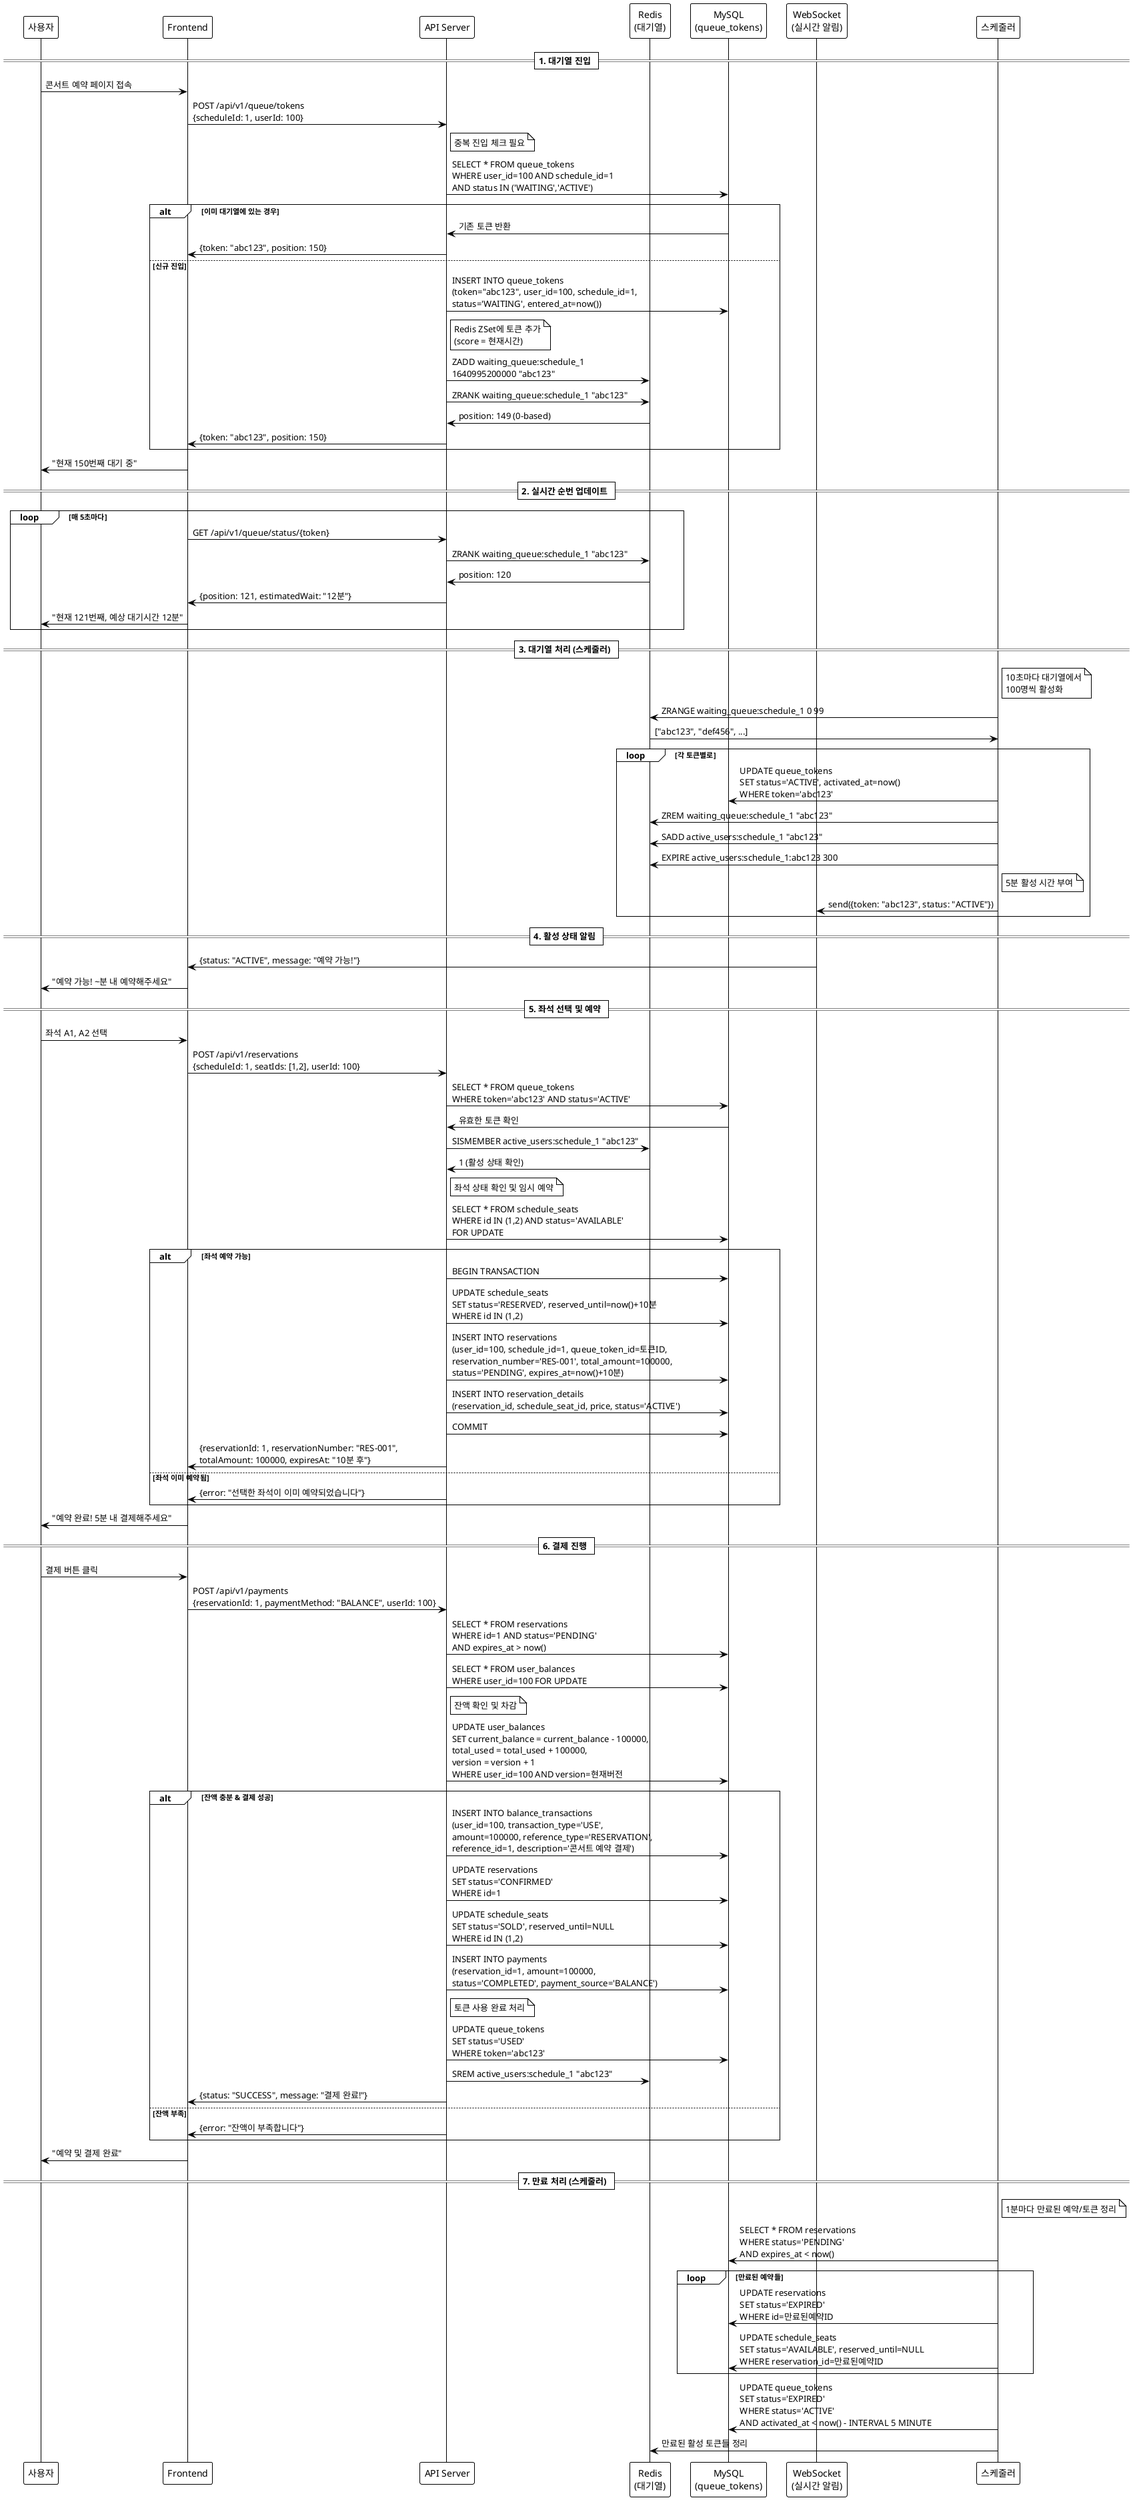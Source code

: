 @startuml 콘서트 대기열 시스템 플로우
!theme plain
participant "사용자" as User
participant "Frontend" as FE
participant "API Server" as API
participant "Redis\n(대기열)" as Redis
participant "MySQL\n(queue_tokens)" as DB
participant "WebSocket\n(실시간 알림)" as WS
participant "스케줄러" as Scheduler

== 1. 대기열 진입 ==
User -> FE: 콘서트 예약 페이지 접속
FE -> API: POST /api/v1/queue/tokens\n{scheduleId: 1, userId: 100}

note right of API: 중복 진입 체크 필요
API -> DB: SELECT * FROM queue_tokens\nWHERE user_id=100 AND schedule_id=1\nAND status IN ('WAITING','ACTIVE')

alt 이미 대기열에 있는 경우
    DB -> API: 기존 토큰 반환
    API -> FE: {token: "abc123", position: 150}
else 신규 진입
    API -> DB: INSERT INTO queue_tokens\n(token="abc123", user_id=100, schedule_id=1,\nstatus='WAITING', entered_at=now())
    
    note right of API: Redis ZSet에 토큰 추가\n(score = 현재시간)
    API -> Redis: ZADD waiting_queue:schedule_1\n1640995200000 "abc123"
    
    API -> Redis: ZRANK waiting_queue:schedule_1 "abc123"
    Redis -> API: position: 149 (0-based)
    
    API -> FE: {token: "abc123", position: 150}
end

FE -> User: "현재 150번째 대기 중"

== 2. 실시간 순번 업데이트 ==
loop 매 5초마다
    FE -> API: GET /api/v1/queue/status/{token}
    API -> Redis: ZRANK waiting_queue:schedule_1 "abc123"
    Redis -> API: position: 120
    API -> FE: {position: 121, estimatedWait: "12분"}
    FE -> User: "현재 121번째, 예상 대기시간 12분"
end

== 3. 대기열 처리 (스케줄러) ==
note right of Scheduler: 10초마다 대기열에서\n100명씩 활성화
Scheduler -> Redis: ZRANGE waiting_queue:schedule_1 0 99
Redis -> Scheduler: ["abc123", "def456", ...]

loop 각 토큰별로
    Scheduler -> DB: UPDATE queue_tokens\nSET status='ACTIVE', activated_at=now()\nWHERE token='abc123'
    
    Scheduler -> Redis: ZREM waiting_queue:schedule_1 "abc123"
    Scheduler -> Redis: SADD active_users:schedule_1 "abc123"
    Scheduler -> Redis: EXPIRE active_users:schedule_1:abc123 300
    
    note right of Scheduler: 5분 활성 시간 부여
    Scheduler -> WS: send({token: "abc123", status: "ACTIVE"})
end

== 4. 활성 상태 알림 ==
WS -> FE: {status: "ACTIVE", message: "예약 가능!"}
FE -> User: "예약 가능! ~분 내 예약해주세요"

== 5. 좌석 선택 및 예약 ==
User -> FE: 좌석 A1, A2 선택
FE -> API: POST /api/v1/reservations\n{scheduleId: 1, seatIds: [1,2], userId: 100}

API -> DB: SELECT * FROM queue_tokens\nWHERE token='abc123' AND status='ACTIVE'
DB -> API: 유효한 토큰 확인

API -> Redis: SISMEMBER active_users:schedule_1 "abc123"
Redis -> API: 1 (활성 상태 확인)

note right of API: 좌석 상태 확인 및 임시 예약
API -> DB: SELECT * FROM schedule_seats\nWHERE id IN (1,2) AND status='AVAILABLE'\nFOR UPDATE

alt 좌석 예약 가능
    API -> DB: BEGIN TRANSACTION
    
    API -> DB: UPDATE schedule_seats\nSET status='RESERVED', reserved_until=now()+10분\nWHERE id IN (1,2)
    
    API -> DB: INSERT INTO reservations\n(user_id=100, schedule_id=1, queue_token_id=토큰ID,\nreservation_number='RES-001', total_amount=100000,\nstatus='PENDING', expires_at=now()+10분)
    
    API -> DB: INSERT INTO reservation_details\n(reservation_id, schedule_seat_id, price, status='ACTIVE')
    
    API -> DB: COMMIT
    
    API -> FE: {reservationId: 1, reservationNumber: "RES-001",\ntotalAmount: 100000, expiresAt: "10분 후"}
else 좌석 이미 예약됨
    API -> FE: {error: "선택한 좌석이 이미 예약되었습니다"}
end

FE -> User: "예약 완료! 5분 내 결제해주세요"

== 6. 결제 진행 ==
User -> FE: 결제 버튼 클릭
FE -> API: POST /api/v1/payments\n{reservationId: 1, paymentMethod: "BALANCE", userId: 100}

API -> DB: SELECT * FROM reservations\nWHERE id=1 AND status='PENDING'\nAND expires_at > now()

API -> DB: SELECT * FROM user_balances\nWHERE user_id=100 FOR UPDATE

note right of API: 잔액 확인 및 차감
API -> DB: UPDATE user_balances\nSET current_balance = current_balance - 100000,\ntotal_used = total_used + 100000,\nversion = version + 1\nWHERE user_id=100 AND version=현재버전

alt 잔액 충분 & 결제 성공
    API -> DB: INSERT INTO balance_transactions\n(user_id=100, transaction_type='USE',\namount=100000, reference_type='RESERVATION',\nreference_id=1, description='콘서트 예약 결제')
    
    API -> DB: UPDATE reservations\nSET status='CONFIRMED'\nWHERE id=1
    
    API -> DB: UPDATE schedule_seats\nSET status='SOLD', reserved_until=NULL\nWHERE id IN (1,2)
    
    API -> DB: INSERT INTO payments\n(reservation_id=1, amount=100000,\nstatus='COMPLETED', payment_source='BALANCE')
    
    note right of API: 토큰 사용 완료 처리
    API -> DB: UPDATE queue_tokens\nSET status='USED'\nWHERE token='abc123'
    
    API -> Redis: SREM active_users:schedule_1 "abc123"
    
    API -> FE: {status: "SUCCESS", message: "결제 완료!"}
else 잔액 부족
    API -> FE: {error: "잔액이 부족합니다"}
end

FE -> User: "예약 및 결제 완료"

== 7. 만료 처리 (스케줄러) ==
note right of Scheduler: 1분마다 만료된 예약/토큰 정리
Scheduler -> DB: SELECT * FROM reservations\nWHERE status='PENDING'\nAND expires_at < now()

loop 만료된 예약들
    Scheduler -> DB: UPDATE reservations\nSET status='EXPIRED'\nWHERE id=만료된예약ID
    
    Scheduler -> DB: UPDATE schedule_seats\nSET status='AVAILABLE', reserved_until=NULL\nWHERE reservation_id=만료된예약ID
end

Scheduler -> DB: UPDATE queue_tokens\nSET status='EXPIRED'\nWHERE status='ACTIVE'\nAND activated_at < now() - INTERVAL 5 MINUTE

Scheduler -> Redis: 만료된 활성 토큰들 정리

@enduml